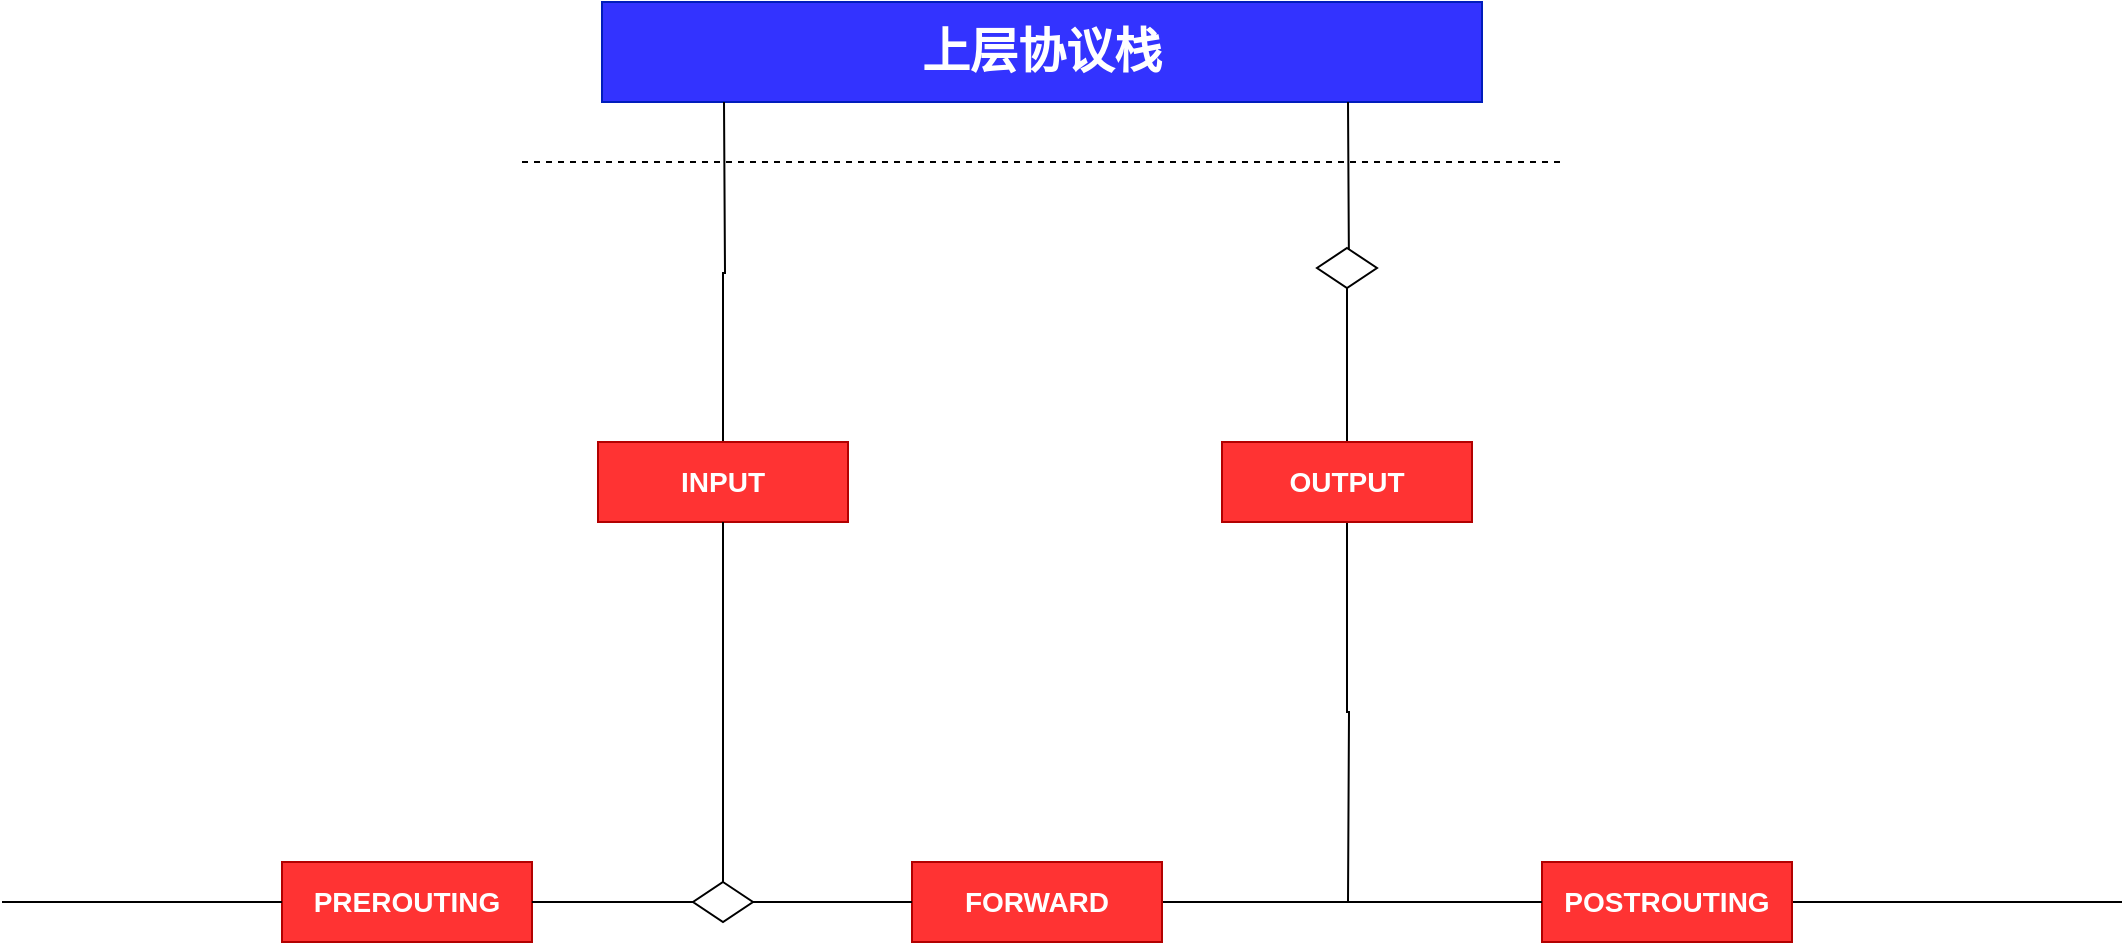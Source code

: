 <mxfile version="12.1.7" type="github" pages="1"><diagram id="bEqfqw1uMpefOEqq5Ksn" name="Page-1"><mxGraphModel dx="2249" dy="762" grid="1" gridSize="10" guides="1" tooltips="1" connect="1" arrows="1" fold="1" page="1" pageScale="1" pageWidth="827" pageHeight="1169" math="0" shadow="0"><root><mxCell id="0"/><mxCell id="1" parent="0"/><mxCell id="lUowFE6NQOimMYLQ2tVD-1" value="&lt;font style=&quot;font-size: 24px&quot;&gt;&lt;b&gt;上层协议栈&lt;/b&gt;&lt;/font&gt;" style="rounded=0;whiteSpace=wrap;html=1;fillColor=#3333FF;strokeColor=#001DBC;fontColor=#ffffff;" vertex="1" parent="1"><mxGeometry x="160" y="80" width="440" height="50" as="geometry"/></mxCell><mxCell id="lUowFE6NQOimMYLQ2tVD-2" value="" style="endArrow=none;dashed=1;html=1;" edge="1" parent="1"><mxGeometry width="50" height="50" relative="1" as="geometry"><mxPoint x="120" y="160" as="sourcePoint"/><mxPoint x="640" y="160" as="targetPoint"/></mxGeometry></mxCell><mxCell id="lUowFE6NQOimMYLQ2tVD-28" style="edgeStyle=orthogonalEdgeStyle;rounded=0;orthogonalLoop=1;jettySize=auto;html=1;exitX=1;exitY=0.5;exitDx=0;exitDy=0;endArrow=none;endFill=0;" edge="1" parent="1" source="lUowFE6NQOimMYLQ2tVD-8"><mxGeometry relative="1" as="geometry"><mxPoint x="920" y="530" as="targetPoint"/></mxGeometry></mxCell><mxCell id="lUowFE6NQOimMYLQ2tVD-8" value="&lt;b style=&quot;color: rgb(255 , 255 , 255) ; white-space: normal ; font-size: 14px&quot;&gt;POSTROUTING&lt;/b&gt;" style="rounded=0;whiteSpace=wrap;html=1;shadow=0;glass=0;comic=0;fillColor=#FF3333;strokeColor=#B20000;fontColor=#ffffff;" vertex="1" parent="1"><mxGeometry x="630" y="510" width="125" height="40" as="geometry"/></mxCell><mxCell id="lUowFE6NQOimMYLQ2tVD-9" value="&lt;b style=&quot;font-size: 14px&quot;&gt;PREROUTING&lt;/b&gt;" style="rounded=0;whiteSpace=wrap;html=1;shadow=0;glass=0;comic=0;fillColor=#FF3333;strokeColor=#B20000;fontColor=#ffffff;" vertex="1" parent="1"><mxGeometry y="510" width="125" height="40" as="geometry"/></mxCell><mxCell id="lUowFE6NQOimMYLQ2tVD-15" style="edgeStyle=orthogonalEdgeStyle;rounded=0;orthogonalLoop=1;jettySize=auto;html=1;exitX=1;exitY=0.5;exitDx=0;exitDy=0;entryX=0;entryY=0.5;entryDx=0;entryDy=0;endArrow=none;endFill=0;" edge="1" parent="1" source="lUowFE6NQOimMYLQ2tVD-10" target="lUowFE6NQOimMYLQ2tVD-8"><mxGeometry relative="1" as="geometry"/></mxCell><mxCell id="lUowFE6NQOimMYLQ2tVD-10" value="&lt;b style=&quot;font-size: 14px&quot;&gt;FORWARD&lt;/b&gt;" style="rounded=0;whiteSpace=wrap;html=1;shadow=0;glass=0;comic=0;fillColor=#FF3333;strokeColor=#B20000;fontColor=#ffffff;" vertex="1" parent="1"><mxGeometry x="315" y="510" width="125" height="40" as="geometry"/></mxCell><mxCell id="lUowFE6NQOimMYLQ2tVD-24" style="edgeStyle=orthogonalEdgeStyle;rounded=0;orthogonalLoop=1;jettySize=auto;html=1;endArrow=none;endFill=0;" edge="1" parent="1" source="lUowFE6NQOimMYLQ2tVD-11"><mxGeometry relative="1" as="geometry"><mxPoint x="221" y="130" as="targetPoint"/></mxGeometry></mxCell><mxCell id="lUowFE6NQOimMYLQ2tVD-11" value="&lt;b style=&quot;font-size: 14px&quot;&gt;INPUT&lt;/b&gt;" style="rounded=0;whiteSpace=wrap;html=1;shadow=0;glass=0;comic=0;fillColor=#FF3333;strokeColor=#B20000;fontColor=#ffffff;" vertex="1" parent="1"><mxGeometry x="158" y="300" width="125" height="40" as="geometry"/></mxCell><mxCell id="lUowFE6NQOimMYLQ2tVD-25" style="edgeStyle=orthogonalEdgeStyle;rounded=0;orthogonalLoop=1;jettySize=auto;html=1;endArrow=none;endFill=0;" edge="1" parent="1" source="lUowFE6NQOimMYLQ2tVD-12"><mxGeometry relative="1" as="geometry"><mxPoint x="533" y="130" as="targetPoint"/></mxGeometry></mxCell><mxCell id="lUowFE6NQOimMYLQ2tVD-27" style="edgeStyle=orthogonalEdgeStyle;rounded=0;orthogonalLoop=1;jettySize=auto;html=1;exitX=0.5;exitY=1;exitDx=0;exitDy=0;endArrow=none;endFill=0;" edge="1" parent="1" source="lUowFE6NQOimMYLQ2tVD-12"><mxGeometry relative="1" as="geometry"><mxPoint x="533" y="530" as="targetPoint"/></mxGeometry></mxCell><mxCell id="lUowFE6NQOimMYLQ2tVD-12" value="&lt;b style=&quot;font-size: 14px&quot;&gt;OUTPUT&lt;/b&gt;" style="rounded=0;whiteSpace=wrap;html=1;shadow=0;glass=0;comic=0;fillColor=#FF3333;strokeColor=#B20000;fontColor=#ffffff;" vertex="1" parent="1"><mxGeometry x="470" y="300" width="125" height="40" as="geometry"/></mxCell><mxCell id="lUowFE6NQOimMYLQ2tVD-13" value="" style="endArrow=none;html=1;entryX=0;entryY=0.5;entryDx=0;entryDy=0;endFill=0;" edge="1" parent="1" target="lUowFE6NQOimMYLQ2tVD-9"><mxGeometry width="50" height="50" relative="1" as="geometry"><mxPoint x="-140" y="530" as="sourcePoint"/><mxPoint x="60" y="570" as="targetPoint"/></mxGeometry></mxCell><mxCell id="lUowFE6NQOimMYLQ2tVD-18" style="edgeStyle=orthogonalEdgeStyle;rounded=0;orthogonalLoop=1;jettySize=auto;html=1;exitX=1;exitY=0.5;exitDx=0;exitDy=0;entryX=0;entryY=0.5;entryDx=0;entryDy=0;endArrow=none;endFill=0;" edge="1" parent="1" source="lUowFE6NQOimMYLQ2tVD-9" target="lUowFE6NQOimMYLQ2tVD-17"><mxGeometry relative="1" as="geometry"><mxPoint x="125" y="530" as="sourcePoint"/><mxPoint x="200" y="530" as="targetPoint"/></mxGeometry></mxCell><mxCell id="lUowFE6NQOimMYLQ2tVD-22" style="edgeStyle=orthogonalEdgeStyle;rounded=0;orthogonalLoop=1;jettySize=auto;html=1;exitX=0.5;exitY=0;exitDx=0;exitDy=0;entryX=0.5;entryY=1;entryDx=0;entryDy=0;endArrow=none;endFill=0;" edge="1" parent="1" source="lUowFE6NQOimMYLQ2tVD-17" target="lUowFE6NQOimMYLQ2tVD-11"><mxGeometry relative="1" as="geometry"/></mxCell><mxCell id="lUowFE6NQOimMYLQ2tVD-23" style="edgeStyle=orthogonalEdgeStyle;rounded=0;orthogonalLoop=1;jettySize=auto;html=1;exitX=1;exitY=0.5;exitDx=0;exitDy=0;entryX=0;entryY=0.5;entryDx=0;entryDy=0;endArrow=none;endFill=0;" edge="1" parent="1" source="lUowFE6NQOimMYLQ2tVD-17" target="lUowFE6NQOimMYLQ2tVD-10"><mxGeometry relative="1" as="geometry"/></mxCell><mxCell id="lUowFE6NQOimMYLQ2tVD-17" value="" style="rhombus;whiteSpace=wrap;html=1;shadow=0;glass=0;comic=0;" vertex="1" parent="1"><mxGeometry x="205.5" y="520" width="30" height="20" as="geometry"/></mxCell><mxCell id="lUowFE6NQOimMYLQ2tVD-29" value="" style="rhombus;whiteSpace=wrap;html=1;shadow=0;glass=0;comic=0;" vertex="1" parent="1"><mxGeometry x="517.5" y="203" width="30" height="20" as="geometry"/></mxCell></root></mxGraphModel></diagram></mxfile>
